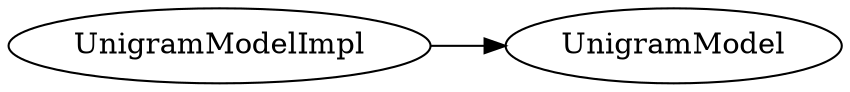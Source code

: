
    digraph "graph19"
    {
        rankdir = "LR";
        size = "8,20";
        ratio = compress;
    "UnigramModelImpl"->"UnigramModel";

    }
    